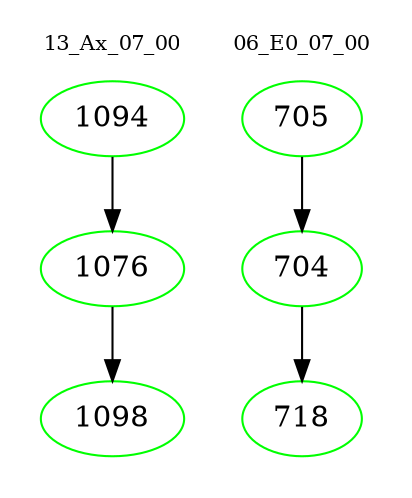 digraph{
subgraph cluster_0 {
color = white
label = "13_Ax_07_00";
fontsize=10;
T0_1094 [label="1094", color="green"]
T0_1094 -> T0_1076 [color="black"]
T0_1076 [label="1076", color="green"]
T0_1076 -> T0_1098 [color="black"]
T0_1098 [label="1098", color="green"]
}
subgraph cluster_1 {
color = white
label = "06_E0_07_00";
fontsize=10;
T1_705 [label="705", color="green"]
T1_705 -> T1_704 [color="black"]
T1_704 [label="704", color="green"]
T1_704 -> T1_718 [color="black"]
T1_718 [label="718", color="green"]
}
}
